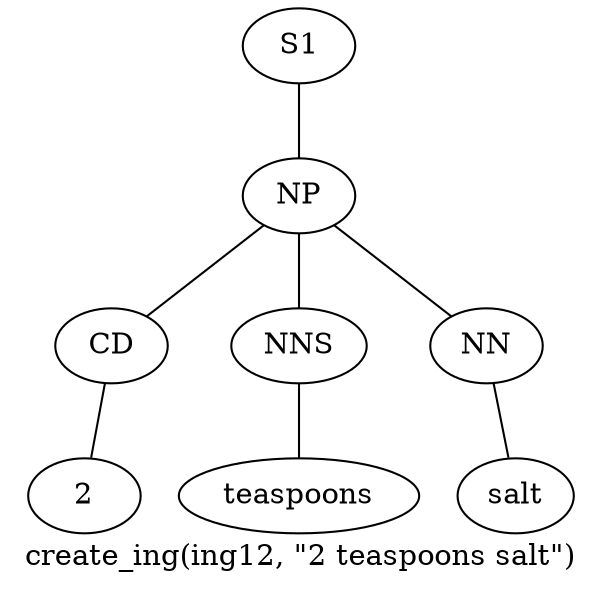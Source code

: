 graph SyntaxGraph {
	label = "create_ing(ing12, \"2 teaspoons salt\")";
	Node0 [label="S1"];
	Node1 [label="NP"];
	Node2 [label="CD"];
	Node3 [label="2"];
	Node4 [label="NNS"];
	Node5 [label="teaspoons"];
	Node6 [label="NN"];
	Node7 [label="salt"];

	Node0 -- Node1;
	Node1 -- Node2;
	Node1 -- Node4;
	Node1 -- Node6;
	Node2 -- Node3;
	Node4 -- Node5;
	Node6 -- Node7;
}